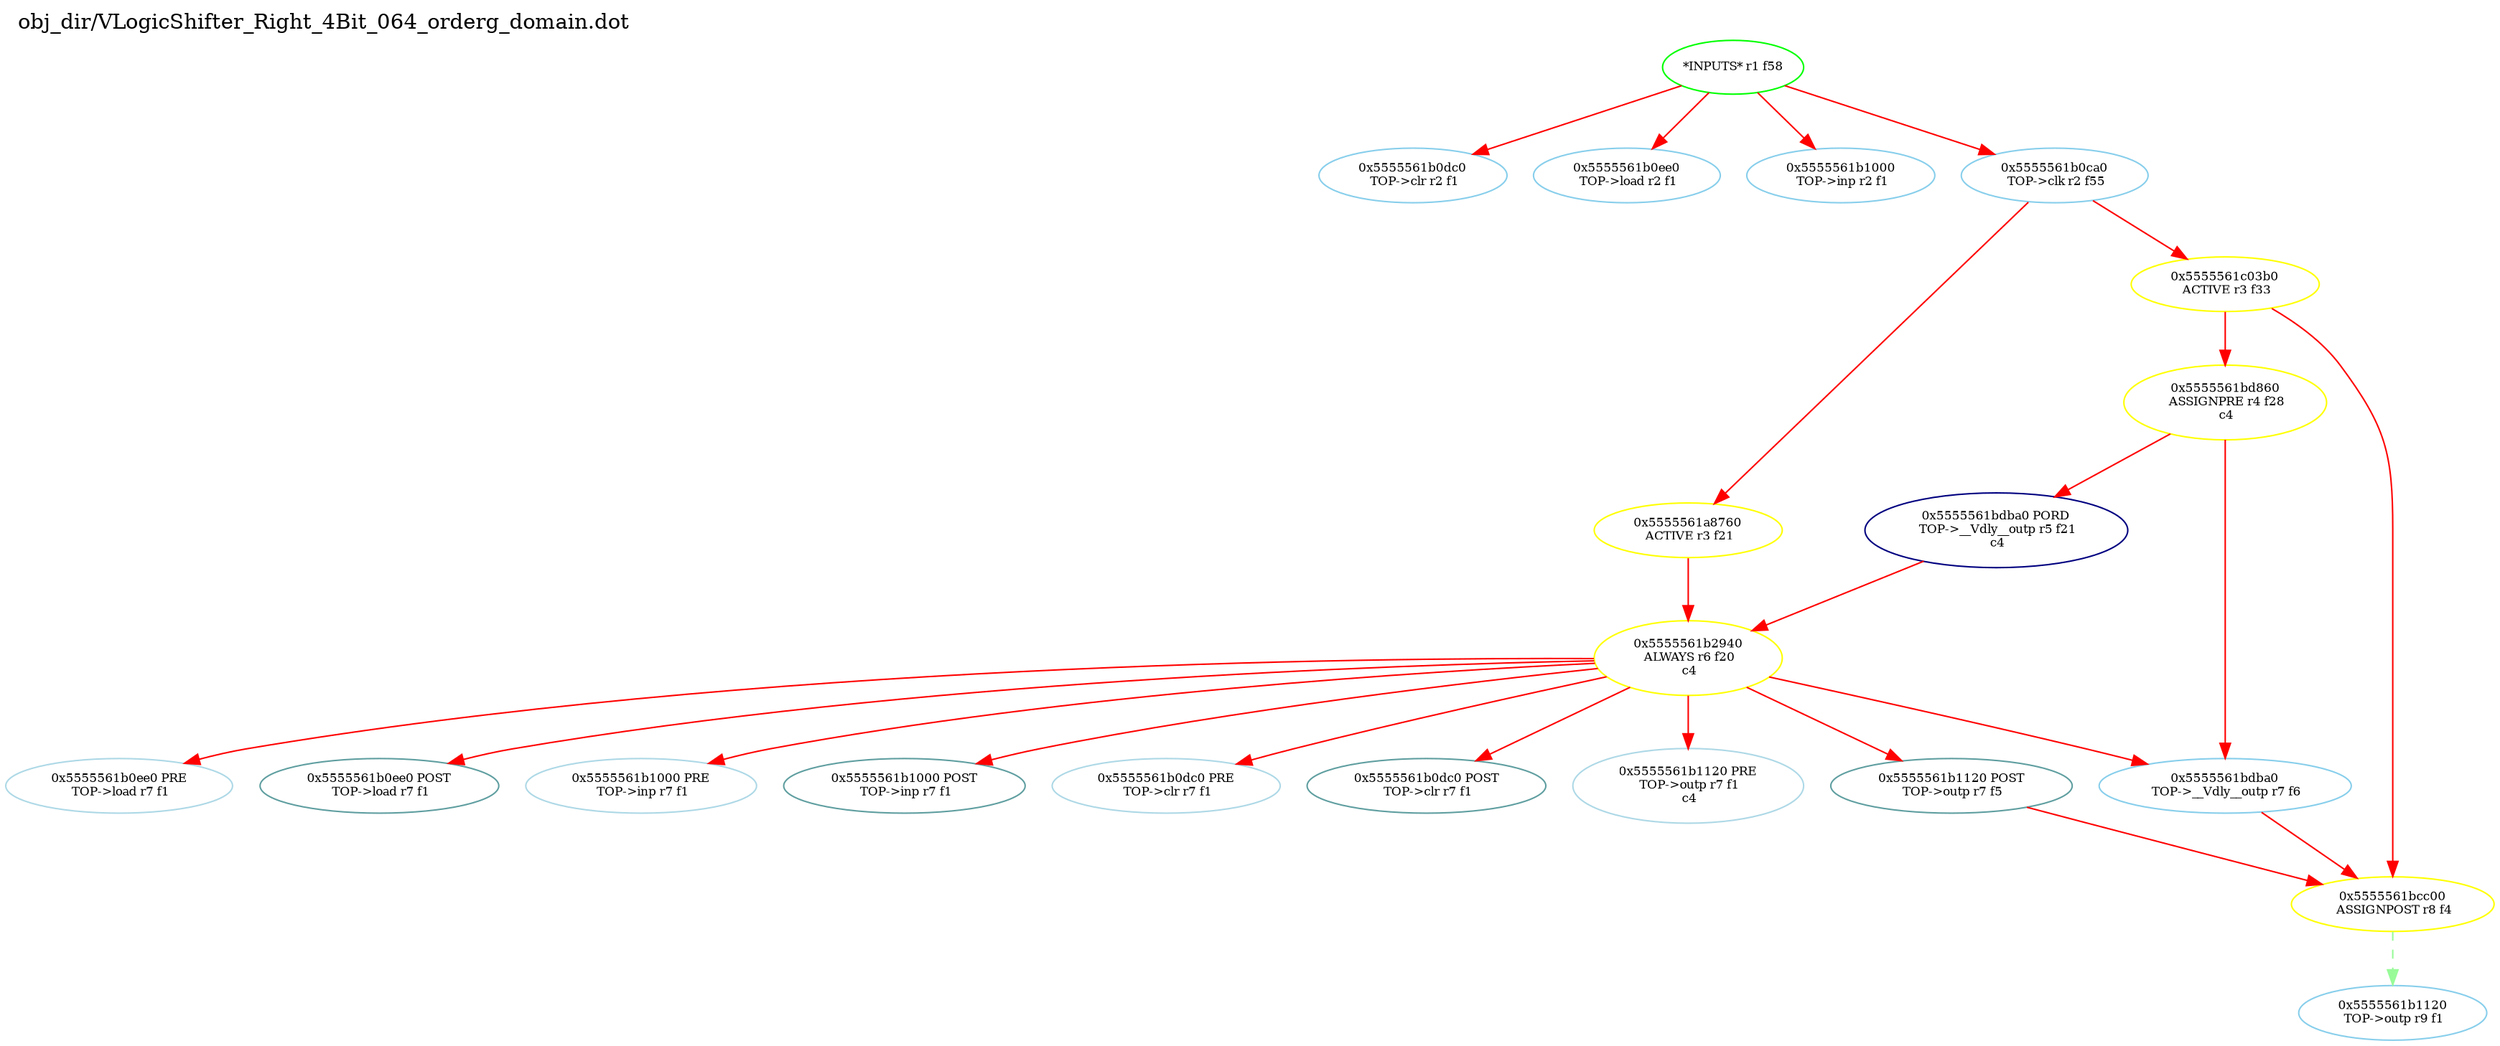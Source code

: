 digraph v3graph {
	graph	[label="obj_dir/VLogicShifter_Right_4Bit_064_orderg_domain.dot",
		 labelloc=t, labeljust=l,
		 //size="7.5,10",
		 rankdir=TB];
	n0	[fontsize=8 label="*INPUTS* r1 f58", color=green];
	n0x5555561b0ae0_1	[fontsize=8 label="0x5555561b0dc0\n TOP->clr r2 f1", color=skyblue];
	n0x5555561b0ae0_2	[fontsize=8 label="0x5555561b0ee0\n TOP->load r2 f1", color=skyblue];
	n0x5555561b0ae0_3	[fontsize=8 label="0x5555561b1000\n TOP->inp r2 f1", color=skyblue];
	n0x5555561b0ae0_4	[fontsize=8 label="0x5555561b0ca0\n TOP->clk r2 f55", color=skyblue];
	n0x5555561b0ae0_5	[fontsize=8 label="0x5555561a8760\n ACTIVE r3 f21", color=yellow];
	n0x5555561b0ae0_6	[fontsize=8 label="0x5555561c03b0\n ACTIVE r3 f33", color=yellow];
	n0x5555561b0ae0_7	[fontsize=8 label="0x5555561bd860\n ASSIGNPRE r4 f28\n c4", color=yellow];
	n0x5555561b0ae0_8	[fontsize=8 label="0x5555561bdba0 PORD\n TOP->__Vdly__outp r5 f21\n c4", color=NavyBlue];
	n0x5555561b0ae0_9	[fontsize=8 label="0x5555561b2940\n ALWAYS r6 f20\n c4", color=yellow];
	n0x5555561b0ae0_10	[fontsize=8 label="0x5555561b0ee0 PRE\n TOP->load r7 f1", color=lightblue];
	n0x5555561b0ae0_11	[fontsize=8 label="0x5555561b0ee0 POST\n TOP->load r7 f1", color=CadetBlue];
	n0x5555561b0ae0_12	[fontsize=8 label="0x5555561b1000 PRE\n TOP->inp r7 f1", color=lightblue];
	n0x5555561b0ae0_13	[fontsize=8 label="0x5555561b1000 POST\n TOP->inp r7 f1", color=CadetBlue];
	n0x5555561b0ae0_14	[fontsize=8 label="0x5555561b0dc0 PRE\n TOP->clr r7 f1", color=lightblue];
	n0x5555561b0ae0_15	[fontsize=8 label="0x5555561b0dc0 POST\n TOP->clr r7 f1", color=CadetBlue];
	n0x5555561b0ae0_16	[fontsize=8 label="0x5555561b1120 PRE\n TOP->outp r7 f1\n c4", color=lightblue];
	n0x5555561b0ae0_17	[fontsize=8 label="0x5555561b1120 POST\n TOP->outp r7 f5", color=CadetBlue];
	n0x5555561b0ae0_18	[fontsize=8 label="0x5555561bdba0\n TOP->__Vdly__outp r7 f6", color=skyblue];
	n0x5555561b0ae0_19	[fontsize=8 label="0x5555561bcc00\n ASSIGNPOST r8 f4", color=yellow];
	n0x5555561b0ae0_20	[fontsize=8 label="0x5555561b1120\n TOP->outp r9 f1", color=skyblue];
	n0 -> n0x5555561b0ae0_1 [fontsize=8 label="" weight=1 color=red];
	n0 -> n0x5555561b0ae0_2 [fontsize=8 label="" weight=1 color=red];
	n0 -> n0x5555561b0ae0_3 [fontsize=8 label="" weight=1 color=red];
	n0 -> n0x5555561b0ae0_4 [fontsize=8 label="" weight=1 color=red];
	n0x5555561b0ae0_4 -> n0x5555561b0ae0_5 [fontsize=8 label="" weight=8 color=red];
	n0x5555561b0ae0_4 -> n0x5555561b0ae0_6 [fontsize=8 label="" weight=8 color=red];
	n0x5555561b0ae0_5 -> n0x5555561b0ae0_9 [fontsize=8 label="" weight=32 color=red];
	n0x5555561b0ae0_6 -> n0x5555561b0ae0_7 [fontsize=8 label="" weight=32 color=red];
	n0x5555561b0ae0_6 -> n0x5555561b0ae0_19 [fontsize=8 label="" weight=32 color=red];
	n0x5555561b0ae0_7 -> n0x5555561b0ae0_8 [fontsize=8 label="" weight=32 color=red];
	n0x5555561b0ae0_7 -> n0x5555561b0ae0_18 [fontsize=8 label="" weight=32 color=red];
	n0x5555561b0ae0_8 -> n0x5555561b0ae0_9 [fontsize=8 label="" weight=32 color=red];
	n0x5555561b0ae0_9 -> n0x5555561b0ae0_10 [fontsize=8 label="" weight=32 color=red];
	n0x5555561b0ae0_9 -> n0x5555561b0ae0_11 [fontsize=8 label="" weight=2 color=red];
	n0x5555561b0ae0_9 -> n0x5555561b0ae0_12 [fontsize=8 label="" weight=32 color=red];
	n0x5555561b0ae0_9 -> n0x5555561b0ae0_13 [fontsize=8 label="" weight=2 color=red];
	n0x5555561b0ae0_9 -> n0x5555561b0ae0_14 [fontsize=8 label="" weight=32 color=red];
	n0x5555561b0ae0_9 -> n0x5555561b0ae0_15 [fontsize=8 label="" weight=2 color=red];
	n0x5555561b0ae0_9 -> n0x5555561b0ae0_16 [fontsize=8 label="" weight=32 color=red];
	n0x5555561b0ae0_9 -> n0x5555561b0ae0_17 [fontsize=8 label="" weight=2 color=red];
	n0x5555561b0ae0_9 -> n0x5555561b0ae0_18 [fontsize=8 label="" weight=32 color=red];
	n0x5555561b0ae0_17 -> n0x5555561b0ae0_19 [fontsize=8 label="" weight=2 color=red];
	n0x5555561b0ae0_18 -> n0x5555561b0ae0_19 [fontsize=8 label="" weight=8 color=red];
	n0x5555561b0ae0_19 -> n0x5555561b0ae0_20 [fontsize=8 label="" weight=1 color=PaleGreen style=dashed];
}

